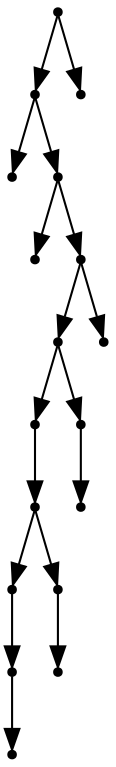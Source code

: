 digraph {
  17 [shape=point];
  15 [shape=point];
  0 [shape=point];
  14 [shape=point];
  1 [shape=point];
  13 [shape=point];
  11 [shape=point];
  8 [shape=point];
  7 [shape=point];
  4 [shape=point];
  3 [shape=point];
  2 [shape=point];
  6 [shape=point];
  5 [shape=point];
  10 [shape=point];
  9 [shape=point];
  12 [shape=point];
  16 [shape=point];
17 -> 15;
15 -> 0;
15 -> 14;
14 -> 1;
14 -> 13;
13 -> 11;
11 -> 8;
8 -> 7;
7 -> 4;
4 -> 3;
3 -> 2;
7 -> 6;
6 -> 5;
11 -> 10;
10 -> 9;
13 -> 12;
17 -> 16;
}
